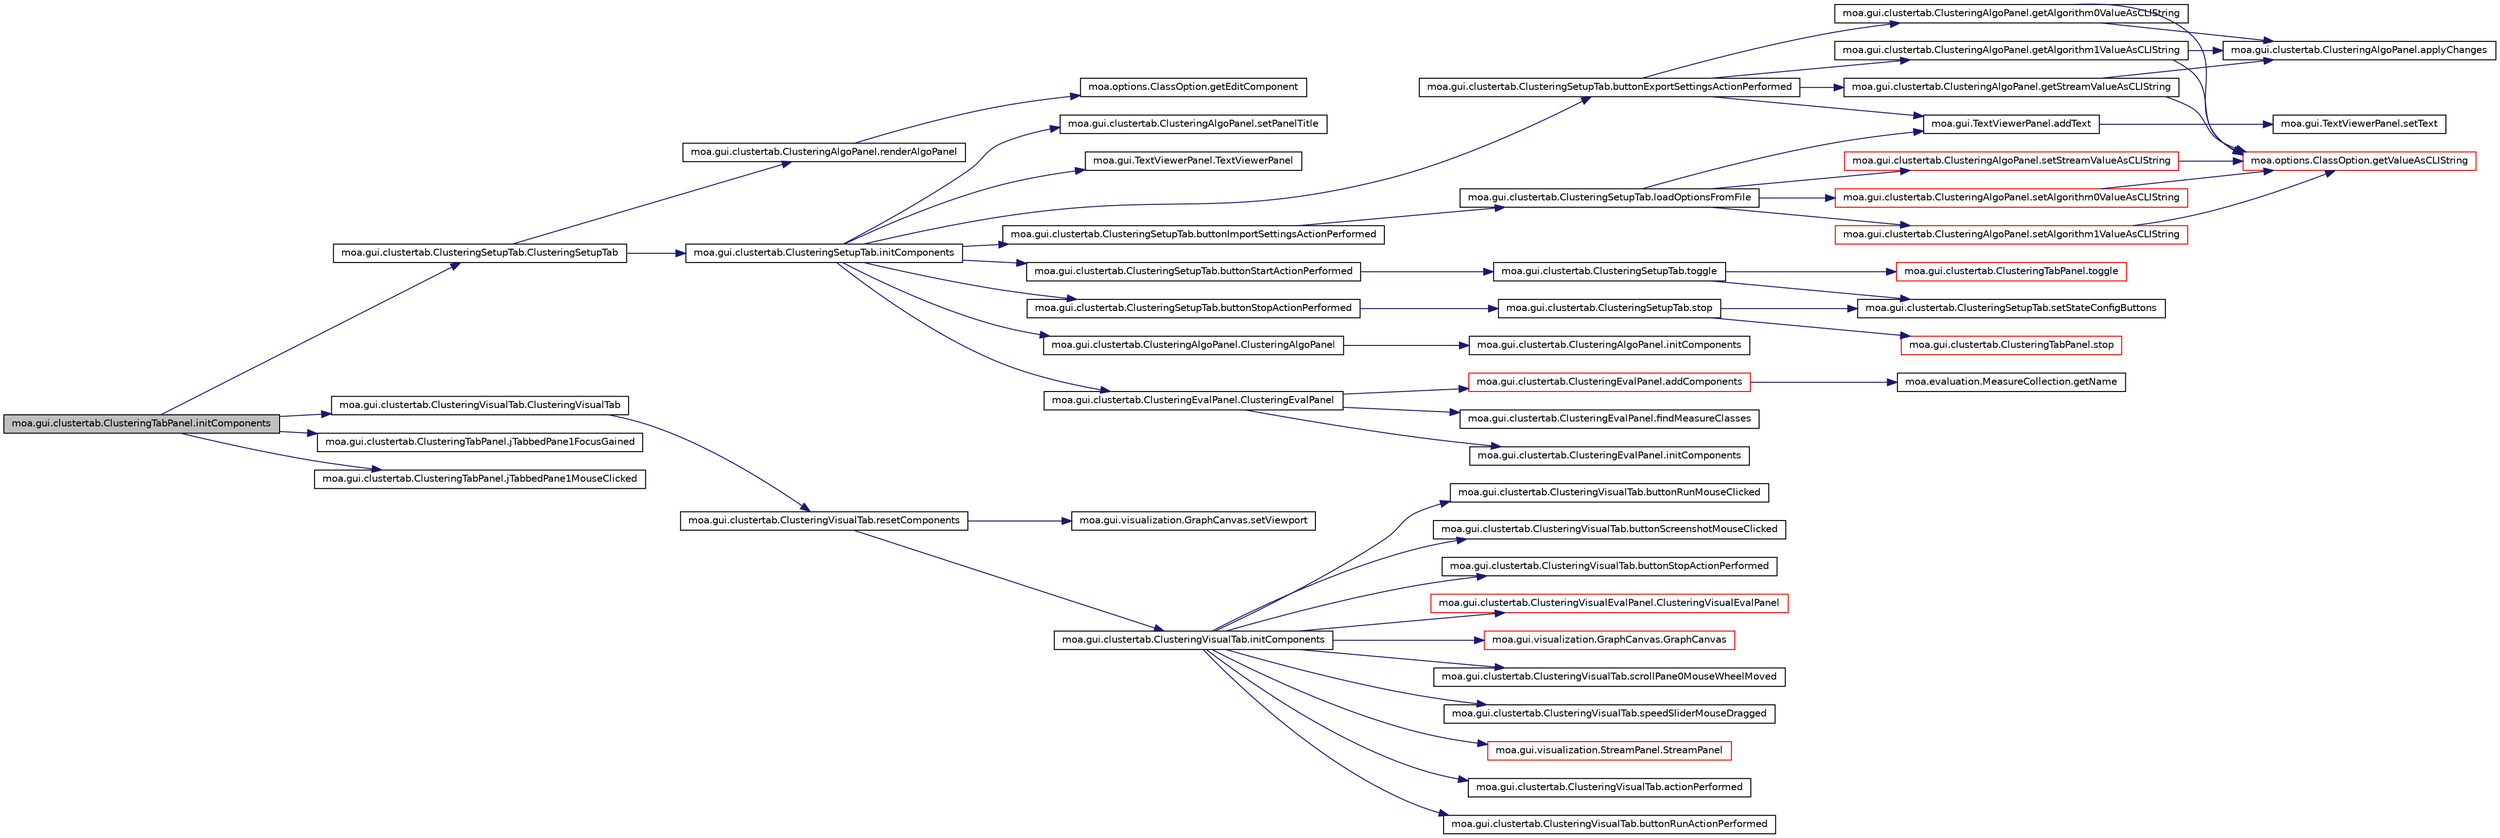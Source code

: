 digraph G
{
  edge [fontname="Helvetica",fontsize="10",labelfontname="Helvetica",labelfontsize="10"];
  node [fontname="Helvetica",fontsize="10",shape=record];
  rankdir=LR;
  Node1 [label="moa.gui.clustertab.ClusteringTabPanel.initComponents",height=0.2,width=0.4,color="black", fillcolor="grey75", style="filled" fontcolor="black"];
  Node1 -> Node2 [color="midnightblue",fontsize="10",style="solid",fontname="Helvetica"];
  Node2 [label="moa.gui.clustertab.ClusteringSetupTab.ClusteringSetupTab",height=0.2,width=0.4,color="black", fillcolor="white", style="filled",URL="$classmoa_1_1gui_1_1clustertab_1_1ClusteringSetupTab.html#a3c03410b4b1259ece559c660df433766",tooltip="Creates new form ClusteringSetupTab."];
  Node2 -> Node3 [color="midnightblue",fontsize="10",style="solid",fontname="Helvetica"];
  Node3 [label="moa.gui.clustertab.ClusteringSetupTab.initComponents",height=0.2,width=0.4,color="black", fillcolor="white", style="filled",URL="$classmoa_1_1gui_1_1clustertab_1_1ClusteringSetupTab.html#a8abab534a283e409de003f59786a988f",tooltip="This method is called from within the constructor to initialize the form."];
  Node3 -> Node4 [color="midnightblue",fontsize="10",style="solid",fontname="Helvetica"];
  Node4 [label="moa.gui.clustertab.ClusteringSetupTab.buttonExportSettingsActionPerformed",height=0.2,width=0.4,color="black", fillcolor="white", style="filled",URL="$classmoa_1_1gui_1_1clustertab_1_1ClusteringSetupTab.html#ad733bf08656b7e895c444e3720faf07f"];
  Node4 -> Node5 [color="midnightblue",fontsize="10",style="solid",fontname="Helvetica"];
  Node5 [label="moa.gui.TextViewerPanel.addText",height=0.2,width=0.4,color="black", fillcolor="white", style="filled",URL="$classmoa_1_1gui_1_1TextViewerPanel.html#ac985c1592b561c42e50ff9d22ff1e917"];
  Node5 -> Node6 [color="midnightblue",fontsize="10",style="solid",fontname="Helvetica"];
  Node6 [label="moa.gui.TextViewerPanel.setText",height=0.2,width=0.4,color="black", fillcolor="white", style="filled",URL="$classmoa_1_1gui_1_1TextViewerPanel.html#ac09cb6daf98fc5b812dd330a4eeb4b11"];
  Node4 -> Node7 [color="midnightblue",fontsize="10",style="solid",fontname="Helvetica"];
  Node7 [label="moa.gui.clustertab.ClusteringAlgoPanel.getAlgorithm0ValueAsCLIString",height=0.2,width=0.4,color="black", fillcolor="white", style="filled",URL="$classmoa_1_1gui_1_1clustertab_1_1ClusteringAlgoPanel.html#a10aa941f9aaecd8cdf4adfeeda16d866"];
  Node7 -> Node8 [color="midnightblue",fontsize="10",style="solid",fontname="Helvetica"];
  Node8 [label="moa.gui.clustertab.ClusteringAlgoPanel.applyChanges",height=0.2,width=0.4,color="black", fillcolor="white", style="filled",URL="$classmoa_1_1gui_1_1clustertab_1_1ClusteringAlgoPanel.html#ad58377c17093f21db0ffcecd12ee2a3f"];
  Node7 -> Node9 [color="midnightblue",fontsize="10",style="solid",fontname="Helvetica"];
  Node9 [label="moa.options.ClassOption.getValueAsCLIString",height=0.2,width=0.4,color="red", fillcolor="white", style="filled",URL="$classmoa_1_1options_1_1ClassOption.html#abfcff77584985fa43bf7b3a1ff50568f",tooltip="Gets the value of a Command Line Interface text as a string."];
  Node4 -> Node10 [color="midnightblue",fontsize="10",style="solid",fontname="Helvetica"];
  Node10 [label="moa.gui.clustertab.ClusteringAlgoPanel.getAlgorithm1ValueAsCLIString",height=0.2,width=0.4,color="black", fillcolor="white", style="filled",URL="$classmoa_1_1gui_1_1clustertab_1_1ClusteringAlgoPanel.html#a30a1239de2e89d696a1b5a909f706fde"];
  Node10 -> Node8 [color="midnightblue",fontsize="10",style="solid",fontname="Helvetica"];
  Node10 -> Node9 [color="midnightblue",fontsize="10",style="solid",fontname="Helvetica"];
  Node4 -> Node11 [color="midnightblue",fontsize="10",style="solid",fontname="Helvetica"];
  Node11 [label="moa.gui.clustertab.ClusteringAlgoPanel.getStreamValueAsCLIString",height=0.2,width=0.4,color="black", fillcolor="white", style="filled",URL="$classmoa_1_1gui_1_1clustertab_1_1ClusteringAlgoPanel.html#a12357a88e945834e4d3cb31f1010d885"];
  Node11 -> Node8 [color="midnightblue",fontsize="10",style="solid",fontname="Helvetica"];
  Node11 -> Node9 [color="midnightblue",fontsize="10",style="solid",fontname="Helvetica"];
  Node3 -> Node12 [color="midnightblue",fontsize="10",style="solid",fontname="Helvetica"];
  Node12 [label="moa.gui.clustertab.ClusteringSetupTab.buttonImportSettingsActionPerformed",height=0.2,width=0.4,color="black", fillcolor="white", style="filled",URL="$classmoa_1_1gui_1_1clustertab_1_1ClusteringSetupTab.html#a6e483b2da6825da1f4f3d20c67449f0f"];
  Node12 -> Node13 [color="midnightblue",fontsize="10",style="solid",fontname="Helvetica"];
  Node13 [label="moa.gui.clustertab.ClusteringSetupTab.loadOptionsFromFile",height=0.2,width=0.4,color="black", fillcolor="white", style="filled",URL="$classmoa_1_1gui_1_1clustertab_1_1ClusteringSetupTab.html#a8c8336c23f48a5a776ec85752ad3541e"];
  Node13 -> Node5 [color="midnightblue",fontsize="10",style="solid",fontname="Helvetica"];
  Node13 -> Node14 [color="midnightblue",fontsize="10",style="solid",fontname="Helvetica"];
  Node14 [label="moa.gui.clustertab.ClusteringAlgoPanel.setAlgorithm0ValueAsCLIString",height=0.2,width=0.4,color="red", fillcolor="white", style="filled",URL="$classmoa_1_1gui_1_1clustertab_1_1ClusteringAlgoPanel.html#aac9cbd074cc56ea10050aea5b42eacdd"];
  Node14 -> Node9 [color="midnightblue",fontsize="10",style="solid",fontname="Helvetica"];
  Node13 -> Node15 [color="midnightblue",fontsize="10",style="solid",fontname="Helvetica"];
  Node15 [label="moa.gui.clustertab.ClusteringAlgoPanel.setAlgorithm1ValueAsCLIString",height=0.2,width=0.4,color="red", fillcolor="white", style="filled",URL="$classmoa_1_1gui_1_1clustertab_1_1ClusteringAlgoPanel.html#a4d4a7f0bd1adc52b444e7f7db5956f23"];
  Node15 -> Node9 [color="midnightblue",fontsize="10",style="solid",fontname="Helvetica"];
  Node13 -> Node16 [color="midnightblue",fontsize="10",style="solid",fontname="Helvetica"];
  Node16 [label="moa.gui.clustertab.ClusteringAlgoPanel.setStreamValueAsCLIString",height=0.2,width=0.4,color="red", fillcolor="white", style="filled",URL="$classmoa_1_1gui_1_1clustertab_1_1ClusteringAlgoPanel.html#a911d281bb71fd384951ae0a8c3eb02ed"];
  Node16 -> Node9 [color="midnightblue",fontsize="10",style="solid",fontname="Helvetica"];
  Node3 -> Node17 [color="midnightblue",fontsize="10",style="solid",fontname="Helvetica"];
  Node17 [label="moa.gui.clustertab.ClusteringSetupTab.buttonStartActionPerformed",height=0.2,width=0.4,color="black", fillcolor="white", style="filled",URL="$classmoa_1_1gui_1_1clustertab_1_1ClusteringSetupTab.html#a6b4a3dcbe05f19dd9f9291c464e68f35"];
  Node17 -> Node18 [color="midnightblue",fontsize="10",style="solid",fontname="Helvetica"];
  Node18 [label="moa.gui.clustertab.ClusteringSetupTab.toggle",height=0.2,width=0.4,color="black", fillcolor="white", style="filled",URL="$classmoa_1_1gui_1_1clustertab_1_1ClusteringSetupTab.html#ac7ff00dde0331c8163367e93307508d3"];
  Node18 -> Node19 [color="midnightblue",fontsize="10",style="solid",fontname="Helvetica"];
  Node19 [label="moa.gui.clustertab.ClusteringSetupTab.setStateConfigButtons",height=0.2,width=0.4,color="black", fillcolor="white", style="filled",URL="$classmoa_1_1gui_1_1clustertab_1_1ClusteringSetupTab.html#aeb9b84ec33ef617ce0753f5d7323cb7d"];
  Node18 -> Node20 [color="midnightblue",fontsize="10",style="solid",fontname="Helvetica"];
  Node20 [label="moa.gui.clustertab.ClusteringTabPanel.toggle",height=0.2,width=0.4,color="red", fillcolor="white", style="filled",URL="$classmoa_1_1gui_1_1clustertab_1_1ClusteringTabPanel.html#acb90c69f30e8660f0f9c91028b5054db"];
  Node3 -> Node21 [color="midnightblue",fontsize="10",style="solid",fontname="Helvetica"];
  Node21 [label="moa.gui.clustertab.ClusteringSetupTab.buttonStopActionPerformed",height=0.2,width=0.4,color="black", fillcolor="white", style="filled",URL="$classmoa_1_1gui_1_1clustertab_1_1ClusteringSetupTab.html#ac78dddeee147c1bf20246d3361e02e13"];
  Node21 -> Node22 [color="midnightblue",fontsize="10",style="solid",fontname="Helvetica"];
  Node22 [label="moa.gui.clustertab.ClusteringSetupTab.stop",height=0.2,width=0.4,color="black", fillcolor="white", style="filled",URL="$classmoa_1_1gui_1_1clustertab_1_1ClusteringSetupTab.html#a5455efaae9cfc937bc50c9c7cc28e748"];
  Node22 -> Node19 [color="midnightblue",fontsize="10",style="solid",fontname="Helvetica"];
  Node22 -> Node23 [color="midnightblue",fontsize="10",style="solid",fontname="Helvetica"];
  Node23 [label="moa.gui.clustertab.ClusteringTabPanel.stop",height=0.2,width=0.4,color="red", fillcolor="white", style="filled",URL="$classmoa_1_1gui_1_1clustertab_1_1ClusteringTabPanel.html#abb56edc5387fe5c9b78986de6ac403ab"];
  Node3 -> Node24 [color="midnightblue",fontsize="10",style="solid",fontname="Helvetica"];
  Node24 [label="moa.gui.clustertab.ClusteringAlgoPanel.ClusteringAlgoPanel",height=0.2,width=0.4,color="black", fillcolor="white", style="filled",URL="$classmoa_1_1gui_1_1clustertab_1_1ClusteringAlgoPanel.html#a63bfbd5f9be693f72e1e916650ec5064"];
  Node24 -> Node25 [color="midnightblue",fontsize="10",style="solid",fontname="Helvetica"];
  Node25 [label="moa.gui.clustertab.ClusteringAlgoPanel.initComponents",height=0.2,width=0.4,color="black", fillcolor="white", style="filled",URL="$classmoa_1_1gui_1_1clustertab_1_1ClusteringAlgoPanel.html#abb84d902e2f9fa82c76c32a946f79bca",tooltip="This method is called from within the constructor to initialize the form."];
  Node3 -> Node26 [color="midnightblue",fontsize="10",style="solid",fontname="Helvetica"];
  Node26 [label="moa.gui.clustertab.ClusteringEvalPanel.ClusteringEvalPanel",height=0.2,width=0.4,color="black", fillcolor="white", style="filled",URL="$classmoa_1_1gui_1_1clustertab_1_1ClusteringEvalPanel.html#a302ae4fe860f4703f855ea841557d9e3",tooltip="Creates new form ClusteringEvalPanel."];
  Node26 -> Node27 [color="midnightblue",fontsize="10",style="solid",fontname="Helvetica"];
  Node27 [label="moa.gui.clustertab.ClusteringEvalPanel.addComponents",height=0.2,width=0.4,color="red", fillcolor="white", style="filled",URL="$classmoa_1_1gui_1_1clustertab_1_1ClusteringEvalPanel.html#abc485ec670fdf8c7d49f5dc26b9fc14a"];
  Node27 -> Node28 [color="midnightblue",fontsize="10",style="solid",fontname="Helvetica"];
  Node28 [label="moa.evaluation.MeasureCollection.getName",height=0.2,width=0.4,color="black", fillcolor="white", style="filled",URL="$classmoa_1_1evaluation_1_1MeasureCollection.html#a4b048a28aaba3c44046baffd1ef4440f"];
  Node26 -> Node29 [color="midnightblue",fontsize="10",style="solid",fontname="Helvetica"];
  Node29 [label="moa.gui.clustertab.ClusteringEvalPanel.findMeasureClasses",height=0.2,width=0.4,color="black", fillcolor="white", style="filled",URL="$classmoa_1_1gui_1_1clustertab_1_1ClusteringEvalPanel.html#a6ed235d0ee84d57fc0795773d39a5eff"];
  Node26 -> Node30 [color="midnightblue",fontsize="10",style="solid",fontname="Helvetica"];
  Node30 [label="moa.gui.clustertab.ClusteringEvalPanel.initComponents",height=0.2,width=0.4,color="black", fillcolor="white", style="filled",URL="$classmoa_1_1gui_1_1clustertab_1_1ClusteringEvalPanel.html#a3ae305ff7a56eb6601dc54aa6951ab04",tooltip="This method is called from within the constructor to initialize the form."];
  Node3 -> Node31 [color="midnightblue",fontsize="10",style="solid",fontname="Helvetica"];
  Node31 [label="moa.gui.clustertab.ClusteringAlgoPanel.setPanelTitle",height=0.2,width=0.4,color="black", fillcolor="white", style="filled",URL="$classmoa_1_1gui_1_1clustertab_1_1ClusteringAlgoPanel.html#ac6acd8efe7e0d13e64922217262e7ca8"];
  Node3 -> Node32 [color="midnightblue",fontsize="10",style="solid",fontname="Helvetica"];
  Node32 [label="moa.gui.TextViewerPanel.TextViewerPanel",height=0.2,width=0.4,color="black", fillcolor="white", style="filled",URL="$classmoa_1_1gui_1_1TextViewerPanel.html#a73ea7c940b8810683b8caf40ffebf3a7"];
  Node2 -> Node33 [color="midnightblue",fontsize="10",style="solid",fontname="Helvetica"];
  Node33 [label="moa.gui.clustertab.ClusteringAlgoPanel.renderAlgoPanel",height=0.2,width=0.4,color="black", fillcolor="white", style="filled",URL="$classmoa_1_1gui_1_1clustertab_1_1ClusteringAlgoPanel.html#aecfc454825124a2826cf470b198b1af5"];
  Node33 -> Node34 [color="midnightblue",fontsize="10",style="solid",fontname="Helvetica"];
  Node34 [label="moa.options.ClassOption.getEditComponent",height=0.2,width=0.4,color="black", fillcolor="white", style="filled",URL="$classmoa_1_1options_1_1ClassOption.html#a77154969c5efef3ab2ac390c874fa5f2",tooltip="Gets the GUI component to edit."];
  Node1 -> Node35 [color="midnightblue",fontsize="10",style="solid",fontname="Helvetica"];
  Node35 [label="moa.gui.clustertab.ClusteringVisualTab.ClusteringVisualTab",height=0.2,width=0.4,color="black", fillcolor="white", style="filled",URL="$classmoa_1_1gui_1_1clustertab_1_1ClusteringVisualTab.html#a31fa6f2acc2b2f9bb936098f36180373",tooltip="Creates new form ClusteringVisualTab."];
  Node35 -> Node36 [color="midnightblue",fontsize="10",style="solid",fontname="Helvetica"];
  Node36 [label="moa.gui.clustertab.ClusteringVisualTab.resetComponents",height=0.2,width=0.4,color="black", fillcolor="white", style="filled",URL="$classmoa_1_1gui_1_1clustertab_1_1ClusteringVisualTab.html#aedb3299d911a3cb3d134cfed11a7f2a3"];
  Node36 -> Node37 [color="midnightblue",fontsize="10",style="solid",fontname="Helvetica"];
  Node37 [label="moa.gui.clustertab.ClusteringVisualTab.initComponents",height=0.2,width=0.4,color="black", fillcolor="white", style="filled",URL="$classmoa_1_1gui_1_1clustertab_1_1ClusteringVisualTab.html#a0876000ed024e6497a95f04340fae7a0",tooltip="This method is called from within the constructor to initialize the form."];
  Node37 -> Node38 [color="midnightblue",fontsize="10",style="solid",fontname="Helvetica"];
  Node38 [label="moa.gui.clustertab.ClusteringVisualTab.actionPerformed",height=0.2,width=0.4,color="black", fillcolor="white", style="filled",URL="$classmoa_1_1gui_1_1clustertab_1_1ClusteringVisualTab.html#a62142a04029b1aae84e1214d4b9665e4"];
  Node37 -> Node39 [color="midnightblue",fontsize="10",style="solid",fontname="Helvetica"];
  Node39 [label="moa.gui.clustertab.ClusteringVisualTab.buttonRunActionPerformed",height=0.2,width=0.4,color="black", fillcolor="white", style="filled",URL="$classmoa_1_1gui_1_1clustertab_1_1ClusteringVisualTab.html#ac0800422a2836d12b5d508ebb9a4f540"];
  Node37 -> Node40 [color="midnightblue",fontsize="10",style="solid",fontname="Helvetica"];
  Node40 [label="moa.gui.clustertab.ClusteringVisualTab.buttonRunMouseClicked",height=0.2,width=0.4,color="black", fillcolor="white", style="filled",URL="$classmoa_1_1gui_1_1clustertab_1_1ClusteringVisualTab.html#a776972d60a5df09f433a9ea157941532"];
  Node37 -> Node41 [color="midnightblue",fontsize="10",style="solid",fontname="Helvetica"];
  Node41 [label="moa.gui.clustertab.ClusteringVisualTab.buttonScreenshotMouseClicked",height=0.2,width=0.4,color="black", fillcolor="white", style="filled",URL="$classmoa_1_1gui_1_1clustertab_1_1ClusteringVisualTab.html#acb2e2d6370face5198bc9814eca9bd98"];
  Node37 -> Node42 [color="midnightblue",fontsize="10",style="solid",fontname="Helvetica"];
  Node42 [label="moa.gui.clustertab.ClusteringVisualTab.buttonStopActionPerformed",height=0.2,width=0.4,color="black", fillcolor="white", style="filled",URL="$classmoa_1_1gui_1_1clustertab_1_1ClusteringVisualTab.html#a90302212edbf2d058c2a5f5cf8387a80"];
  Node37 -> Node43 [color="midnightblue",fontsize="10",style="solid",fontname="Helvetica"];
  Node43 [label="moa.gui.clustertab.ClusteringVisualEvalPanel.ClusteringVisualEvalPanel",height=0.2,width=0.4,color="red", fillcolor="white", style="filled",URL="$classmoa_1_1gui_1_1clustertab_1_1ClusteringVisualEvalPanel.html#a96c7a3a77db86165c61ecdd5bffa0089",tooltip="Creates new form ClusteringEvalPanel."];
  Node37 -> Node44 [color="midnightblue",fontsize="10",style="solid",fontname="Helvetica"];
  Node44 [label="moa.gui.visualization.GraphCanvas.GraphCanvas",height=0.2,width=0.4,color="red", fillcolor="white", style="filled",URL="$classmoa_1_1gui_1_1visualization_1_1GraphCanvas.html#ad8e425bc054b5e869530878f0fab905d",tooltip="Creates new form GraphCanvas."];
  Node37 -> Node45 [color="midnightblue",fontsize="10",style="solid",fontname="Helvetica"];
  Node45 [label="moa.gui.clustertab.ClusteringVisualTab.scrollPane0MouseWheelMoved",height=0.2,width=0.4,color="black", fillcolor="white", style="filled",URL="$classmoa_1_1gui_1_1clustertab_1_1ClusteringVisualTab.html#a62f270310314d6d135eb913b32303809"];
  Node37 -> Node46 [color="midnightblue",fontsize="10",style="solid",fontname="Helvetica"];
  Node46 [label="moa.gui.clustertab.ClusteringVisualTab.speedSliderMouseDragged",height=0.2,width=0.4,color="black", fillcolor="white", style="filled",URL="$classmoa_1_1gui_1_1clustertab_1_1ClusteringVisualTab.html#a1ae6f0b1c989e0481019e4950ae4da27"];
  Node37 -> Node47 [color="midnightblue",fontsize="10",style="solid",fontname="Helvetica"];
  Node47 [label="moa.gui.visualization.StreamPanel.StreamPanel",height=0.2,width=0.4,color="red", fillcolor="white", style="filled",URL="$classmoa_1_1gui_1_1visualization_1_1StreamPanel.html#ab19de53e7131de2fb10727991bf2253a",tooltip="Creates new form StreamPanel."];
  Node36 -> Node48 [color="midnightblue",fontsize="10",style="solid",fontname="Helvetica"];
  Node48 [label="moa.gui.visualization.GraphCanvas.setViewport",height=0.2,width=0.4,color="black", fillcolor="white", style="filled",URL="$classmoa_1_1gui_1_1visualization_1_1GraphCanvas.html#aa41a56513e7ef3ddcb855ad89ac3e871"];
  Node1 -> Node49 [color="midnightblue",fontsize="10",style="solid",fontname="Helvetica"];
  Node49 [label="moa.gui.clustertab.ClusteringTabPanel.jTabbedPane1FocusGained",height=0.2,width=0.4,color="black", fillcolor="white", style="filled",URL="$classmoa_1_1gui_1_1clustertab_1_1ClusteringTabPanel.html#a2441596f581acece2d2b0e6439db83b7"];
  Node1 -> Node50 [color="midnightblue",fontsize="10",style="solid",fontname="Helvetica"];
  Node50 [label="moa.gui.clustertab.ClusteringTabPanel.jTabbedPane1MouseClicked",height=0.2,width=0.4,color="black", fillcolor="white", style="filled",URL="$classmoa_1_1gui_1_1clustertab_1_1ClusteringTabPanel.html#a27fc0412b71dc0ecbd1353e405027fe9"];
}
